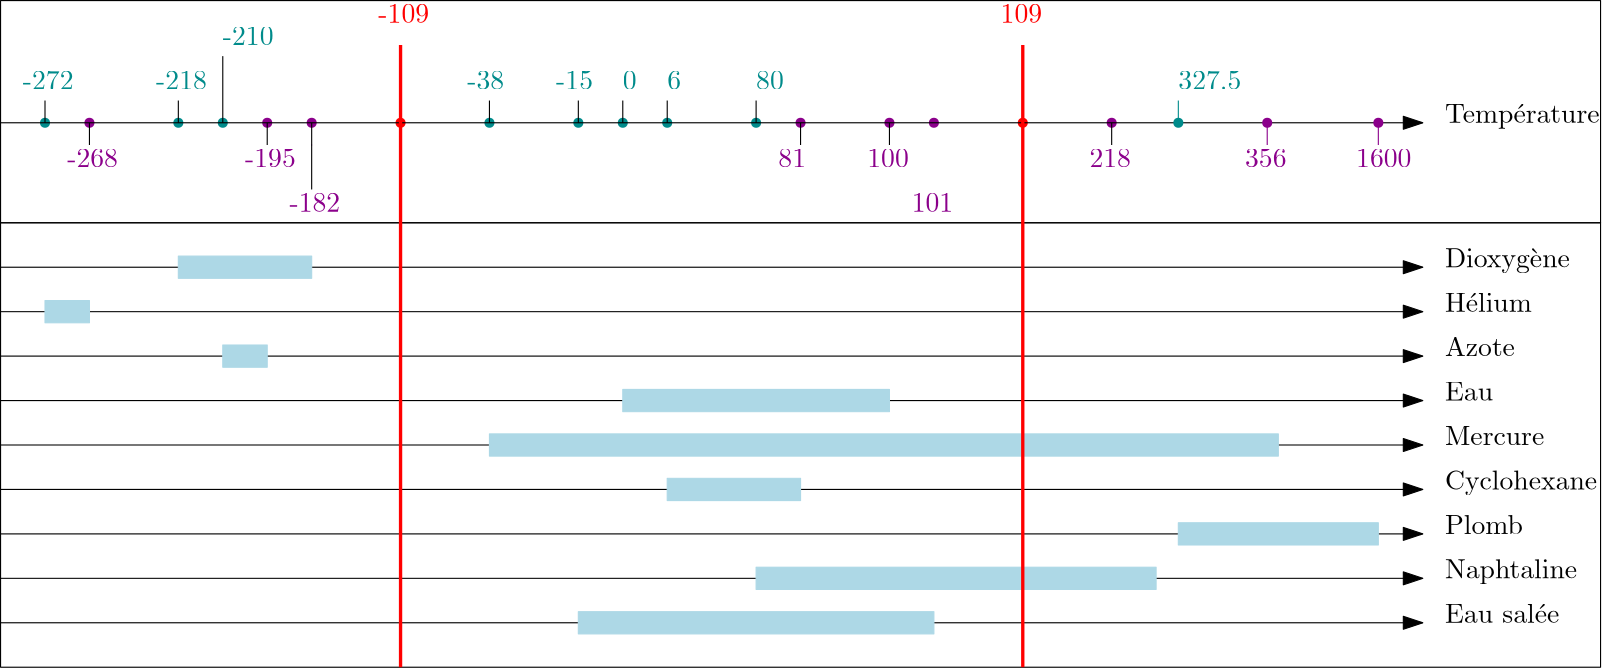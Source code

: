 <?xml version="1.0"?>
<!DOCTYPE ipe SYSTEM "ipe.dtd">
<ipe version="70005" creator="Ipe 7.1.3">
<info created="D:20140417000410" modified="D:20140417012720"/>
<ipestyle name="basic">
<symbol name="arrow/arc(spx)">
<path stroke="sym-stroke" fill="sym-stroke" pen="sym-pen">
0 0 m
-1 0.333 l
-1 -0.333 l
h
</path>
</symbol>
<symbol name="arrow/farc(spx)">
<path stroke="sym-stroke" fill="white" pen="sym-pen">
0 0 m
-1 0.333 l
-1 -0.333 l
h
</path>
</symbol>
<symbol name="mark/circle(sx)" transformations="translations">
<path fill="sym-stroke">
0.6 0 0 0.6 0 0 e
0.4 0 0 0.4 0 0 e
</path>
</symbol>
<symbol name="mark/disk(sx)" transformations="translations">
<path fill="sym-stroke">
0.6 0 0 0.6 0 0 e
</path>
</symbol>
<symbol name="mark/fdisk(sfx)" transformations="translations">
<group>
<path fill="sym-fill">
0.5 0 0 0.5 0 0 e
</path>
<path fill="sym-stroke" fillrule="eofill">
0.6 0 0 0.6 0 0 e
0.4 0 0 0.4 0 0 e
</path>
</group>
</symbol>
<symbol name="mark/box(sx)" transformations="translations">
<path fill="sym-stroke" fillrule="eofill">
-0.6 -0.6 m
0.6 -0.6 l
0.6 0.6 l
-0.6 0.6 l
h
-0.4 -0.4 m
0.4 -0.4 l
0.4 0.4 l
-0.4 0.4 l
h
</path>
</symbol>
<symbol name="mark/square(sx)" transformations="translations">
<path fill="sym-stroke">
-0.6 -0.6 m
0.6 -0.6 l
0.6 0.6 l
-0.6 0.6 l
h
</path>
</symbol>
<symbol name="mark/fsquare(sfx)" transformations="translations">
<group>
<path fill="sym-fill">
-0.5 -0.5 m
0.5 -0.5 l
0.5 0.5 l
-0.5 0.5 l
h
</path>
<path fill="sym-stroke" fillrule="eofill">
-0.6 -0.6 m
0.6 -0.6 l
0.6 0.6 l
-0.6 0.6 l
h
-0.4 -0.4 m
0.4 -0.4 l
0.4 0.4 l
-0.4 0.4 l
h
</path>
</group>
</symbol>
<symbol name="mark/cross(sx)" transformations="translations">
<group>
<path fill="sym-stroke">
-0.43 -0.57 m
0.57 0.43 l
0.43 0.57 l
-0.57 -0.43 l
h
</path>
<path fill="sym-stroke">
-0.43 0.57 m
0.57 -0.43 l
0.43 -0.57 l
-0.57 0.43 l
h
</path>
</group>
</symbol>
<symbol name="arrow/fnormal(spx)">
<path stroke="sym-stroke" fill="white" pen="sym-pen">
0 0 m
-1 0.333 l
-1 -0.333 l
h
</path>
</symbol>
<symbol name="arrow/pointed(spx)">
<path stroke="sym-stroke" fill="sym-stroke" pen="sym-pen">
0 0 m
-1 0.333 l
-0.8 0 l
-1 -0.333 l
h
</path>
</symbol>
<symbol name="arrow/fpointed(spx)">
<path stroke="sym-stroke" fill="white" pen="sym-pen">
0 0 m
-1 0.333 l
-0.8 0 l
-1 -0.333 l
h
</path>
</symbol>
<symbol name="arrow/linear(spx)">
<path stroke="sym-stroke" pen="sym-pen">
-1 0.333 m
0 0 l
-1 -0.333 l
</path>
</symbol>
<symbol name="arrow/fdouble(spx)">
<path stroke="sym-stroke" fill="white" pen="sym-pen">
0 0 m
-1 0.333 l
-1 -0.333 l
h
-1 0 m
-2 0.333 l
-2 -0.333 l
h
</path>
</symbol>
<symbol name="arrow/double(spx)">
<path stroke="sym-stroke" fill="sym-stroke" pen="sym-pen">
0 0 m
-1 0.333 l
-1 -0.333 l
h
-1 0 m
-2 0.333 l
-2 -0.333 l
h
</path>
</symbol>
<pen name="heavier" value="0.8"/>
<pen name="fat" value="1.2"/>
<pen name="ultrafat" value="2"/>
<symbolsize name="large" value="5"/>
<symbolsize name="small" value="2"/>
<symbolsize name="tiny" value="1.1"/>
<arrowsize name="large" value="10"/>
<arrowsize name="small" value="5"/>
<arrowsize name="tiny" value="3"/>
<color name="red" value="1 0 0"/>
<color name="green" value="0 1 0"/>
<color name="blue" value="0 0 1"/>
<color name="yellow" value="1 1 0"/>
<color name="orange" value="1 0.647 0"/>
<color name="gold" value="1 0.843 0"/>
<color name="purple" value="0.627 0.125 0.941"/>
<color name="gray" value="0.745"/>
<color name="brown" value="0.647 0.165 0.165"/>
<color name="navy" value="0 0 0.502"/>
<color name="pink" value="1 0.753 0.796"/>
<color name="seagreen" value="0.18 0.545 0.341"/>
<color name="turquoise" value="0.251 0.878 0.816"/>
<color name="violet" value="0.933 0.51 0.933"/>
<color name="darkblue" value="0 0 0.545"/>
<color name="darkcyan" value="0 0.545 0.545"/>
<color name="darkgray" value="0.663"/>
<color name="darkgreen" value="0 0.392 0"/>
<color name="darkmagenta" value="0.545 0 0.545"/>
<color name="darkorange" value="1 0.549 0"/>
<color name="darkred" value="0.545 0 0"/>
<color name="lightblue" value="0.678 0.847 0.902"/>
<color name="lightcyan" value="0.878 1 1"/>
<color name="lightgray" value="0.827"/>
<color name="lightgreen" value="0.565 0.933 0.565"/>
<color name="lightyellow" value="1 1 0.878"/>
<dashstyle name="dashed" value="[4] 0"/>
<dashstyle name="dotted" value="[1 3] 0"/>
<dashstyle name="dash dotted" value="[4 2 1 2] 0"/>
<dashstyle name="dash dot dotted" value="[4 2 1 2 1 2] 0"/>
<textsize name="large" value="\large"/>
<textsize name="Large" value="\Large"/>
<textsize name="LARGE" value="\LARGE"/>
<textsize name="huge" value="\huge"/>
<textsize name="Huge" value="\Huge"/>
<textsize name="small" value="\small"/>
<textsize name="footnote" value="\footnotesize"/>
<textsize name="tiny" value="\tiny"/>
<textstyle name="center" begin="\begin{center}" end="\end{center}"/>
<textstyle name="itemize" begin="\begin{itemize}" end="\end{itemize}"/>
<textstyle name="item" begin="\begin{itemize}\item{}" end="\end{itemize}"/>
<gridsize name="4 pts" value="4"/>
<gridsize name="8 pts (~3 mm)" value="8"/>
<gridsize name="16 pts (~6 mm)" value="16"/>
<gridsize name="32 pts (~12 mm)" value="32"/>
<gridsize name="10 pts (~3.5 mm)" value="10"/>
<gridsize name="20 pts (~7 mm)" value="20"/>
<gridsize name="14 pts (~5 mm)" value="14"/>
<gridsize name="28 pts (~10 mm)" value="28"/>
<gridsize name="56 pts (~20 mm)" value="56"/>
<anglesize name="90 deg" value="90"/>
<anglesize name="60 deg" value="60"/>
<anglesize name="45 deg" value="45"/>
<anglesize name="30 deg" value="30"/>
<anglesize name="22.5 deg" value="22.5"/>
<tiling name="falling" angle="-60" step="4" width="1"/>
<tiling name="rising" angle="30" step="4" width="1"/>
</ipestyle>
<page>
<layer name="alpha"/>
<view layers="alpha" active="alpha"/>
<use layer="alpha" matrix="1 0 0 1 0 -12" name="mark/disk(sx)" pos="16 640" size="normal" stroke="darkcyan"/>
<use matrix="1 0 0 1 0 -12" name="mark/disk(sx)" pos="32 640" size="normal" stroke="darkmagenta"/>
<use matrix="1 0 0 1 0 -12" name="mark/disk(sx)" pos="64 640" size="normal" stroke="darkcyan"/>
<use matrix="1 0 0 1 0 -12" name="mark/disk(sx)" pos="80 640" size="normal" stroke="darkcyan"/>
<use matrix="1 0 0 1 0 -12" name="mark/disk(sx)" pos="96 640" size="normal" stroke="darkmagenta"/>
<use matrix="1 0 0 1 0 -12" name="mark/disk(sx)" pos="112 640" size="normal" stroke="darkmagenta"/>
<use matrix="1 0 0 1 0 -12" name="mark/disk(sx)" pos="144 640" size="normal" stroke="red"/>
<use matrix="1 0 0 1 0 -12" name="mark/disk(sx)" pos="176 640" size="normal" stroke="darkcyan"/>
<use matrix="1 0 0 1 0 -12" name="mark/disk(sx)" pos="208 640" size="normal" stroke="darkcyan"/>
<use matrix="1 0 0 1 0 -12" name="mark/disk(sx)" pos="224 640" size="normal" stroke="darkcyan"/>
<use matrix="1 0 0 1 0 -12" name="mark/disk(sx)" pos="240 640" size="normal" stroke="darkcyan"/>
<use matrix="1 0 0 1 0 -12" name="mark/disk(sx)" pos="272 640" size="normal" stroke="darkcyan"/>
<use matrix="1 0 0 1 0 -12" name="mark/disk(sx)" pos="288 640" size="normal" stroke="darkmagenta"/>
<use matrix="1 0 0 1 0 -12" name="mark/disk(sx)" pos="320 640" size="normal" stroke="darkmagenta"/>
<use matrix="1 0 0 1 0 -12" name="mark/disk(sx)" pos="336 640" size="normal" stroke="darkmagenta"/>
<use matrix="1 0 0 1 0 -12" name="mark/disk(sx)" pos="368 640" size="normal" stroke="red"/>
<use matrix="1 0 0 1 0 -12" name="mark/disk(sx)" pos="400 640" size="normal" stroke="darkmagenta"/>
<text matrix="1 0 0 1 0 -16" transformations="translations" pos="8 656" stroke="darkcyan" type="label" width="18.265" height="6.42" depth="0" valign="baseline">-272</text>
<text matrix="1 0 0 1 0 -12" transformations="translations" pos="24 624" stroke="darkmagenta" type="label" width="18.265" height="6.42" depth="0" valign="baseline">-268</text>
<text matrix="1 0 0 1 0 -16" transformations="translations" pos="56 656" stroke="darkcyan" type="label" width="21.586" height="6.42" depth="0" valign="baseline">-218
</text>
<text matrix="1 0 0 1 0 -16" transformations="translations" pos="80 672" stroke="darkcyan" type="label" width="18.265" height="6.42" depth="0" valign="baseline">-210</text>
<text matrix="1 0 0 1 0 -12" transformations="translations" pos="88 624" stroke="darkmagenta" type="label" width="18.265" height="6.42" depth="0" valign="baseline">-195</text>
<text matrix="1 0 0 1 0 -12" transformations="translations" pos="104 608" stroke="darkmagenta" type="label" width="21.586" height="6.42" depth="0" valign="baseline">-182
</text>
<text matrix="1 0 0 1 0 -16" transformations="translations" pos="168 656" stroke="darkcyan" type="label" width="13.284" height="6.42" depth="0" valign="baseline">-38</text>
<text matrix="1 0 0 1 0 -16" transformations="translations" pos="200 656" stroke="darkcyan" type="label" width="13.284" height="6.42" depth="0" valign="baseline">-15</text>
<text matrix="1 0 0 1 0 -16" transformations="translations" pos="224 656" stroke="darkcyan" type="label" width="4.981" height="6.42" depth="0" valign="baseline">0</text>
<text matrix="1 0 0 1 0 -16" transformations="translations" pos="240 656" stroke="darkcyan" type="label" width="4.981" height="6.42" depth="0" valign="baseline">6</text>
<text matrix="1 0 0 1 0 -16" transformations="translations" pos="272 656" stroke="darkcyan" type="label" width="9.963" height="6.42" depth="0" valign="baseline">80</text>
<text matrix="1 0 0 1 0 -12" transformations="translations" pos="280 624" stroke="darkmagenta" type="label" width="9.963" height="6.42" depth="0" valign="baseline">81</text>
<text matrix="1 0 0 1 0 -12" transformations="translations" pos="312 624" stroke="darkmagenta" type="label" width="14.944" height="6.42" depth="0" valign="baseline">100</text>
<text matrix="1 0 0 1 0 -12" transformations="translations" pos="328 608" stroke="darkmagenta" type="label" width="14.944" height="6.42" depth="0" valign="baseline">101</text>
<text matrix="1 0 0 1 32 4" transformations="translations" pos="360 608" stroke="darkmagenta" type="label" width="14.944" height="6.42" depth="0" valign="baseline">218</text>
<text matrix="1 0 0 1 40 -16" transformations="translations" pos="384 656" stroke="darkcyan" type="label" width="22.693" height="6.42" depth="0" valign="baseline">327.5</text>
<text matrix="1 0 0 1 24 4" transformations="translations" pos="424 608" stroke="darkmagenta" type="label" width="14.944" height="6.42" depth="0" valign="baseline">356</text>
<text matrix="1 0 0 1 8 4" transformations="translations" pos="480 608" stroke="darkmagenta" type="label" width="19.925" height="6.42" depth="0" valign="baseline">1600</text>
<path matrix="1 0 0 1 0 -12" stroke="black" arrow="normal/normal">
0 640 m
512 640 l
</path>
<path matrix="1 0 0 1 0 -12" stroke="black">
16 648 m
16 640 l
</path>
<path matrix="1 0 0 1 0 -12" stroke="black">
32 640 m
32 632 l
</path>
<path matrix="1 0 0 1 0 -12" stroke="black">
64 648 m
64 640 l
</path>
<path matrix="1 0 0 1 0 -12" stroke="black">
80 664 m
80 640 l
</path>
<path matrix="1 0 0 1 0 -12" stroke="black">
96 640 m
96 632 l
</path>
<path matrix="1 0 0 1 0 -12" stroke="darkmagenta" cap="1">
112 632 m
112 632 l
</path>
<path matrix="1 0 0 1 0 -12" stroke="black">
112 640 m
112 616 l
</path>
<use matrix="1 0 0 1 0 -12" name="mark/disk(sx)" pos="424 640" size="normal" stroke="darkcyan"/>
<use matrix="1 0 0 1 0 -12" name="mark/disk(sx)" pos="456 640" size="normal" stroke="darkmagenta"/>
<use matrix="1 0 0 1 0 -12" name="mark/disk(sx)" pos="496 640" size="normal" stroke="darkmagenta"/>
<path matrix="1 0 0 1 0 -12" stroke="black">
176 648 m
176 640 l
</path>
<path matrix="1 0 0 1 0 -12" stroke="black">
208 648 m
208 640 l
</path>
<path matrix="1 0 0 1 0 -12" stroke="black">
224 648 m
224 640 l
</path>
<path matrix="1 0 0 1 0 -12" stroke="black">
240 648 m
240 640 l
</path>
<path matrix="1 0 0 1 0 -12" stroke="black">
272 648 m
272 640 l
</path>
<path matrix="1 0 0 1 0 -12" stroke="black">
288 640 m
288 632 l
</path>
<path matrix="1 0 0 1 0 -12" stroke="black">
320 640 m
320 632 l
</path>
<path matrix="1 0 0 1 0 -12" stroke="black">
400 640 m
400 632 l
</path>
<path matrix="1 0 0 1 0 -12" stroke="darkcyan">
424 648 m
424 640 l
</path>
<path matrix="1 0 0 1 0 -12" stroke="darkmagenta">
456 640 m
456 632 l
</path>
<path matrix="1 0 0 1 0 -12" stroke="darkmagenta">
496 640 m
496 632 l
</path>
<path stroke="black" arrow="normal/normal">
0 576 m
512 576 l
</path>
<path stroke="black" arrow="normal/normal">
0 560 m
512 560 l
</path>
<path stroke="black" arrow="normal/normal">
0 544 m
512 544 l
</path>
<path stroke="black" arrow="normal/normal">
0 528 m
512 528 l
</path>
<path stroke="black" arrow="normal/normal">
0 512 m
512 512 l
</path>
<path stroke="black" arrow="normal/normal">
0 496 m
512 496 l
</path>
<path stroke="black" arrow="normal/normal">
0 480 m
512 480 l
</path>
<path stroke="black" arrow="normal/normal">
0 464 m
512 464 l
</path>
<path stroke="black" arrow="normal/normal">
0 448 m
512 448 l
</path>
<text matrix="1 0 0 1 0 -12" transformations="translations" pos="520 640" stroke="black" type="label" width="55.68" height="6.926" depth="1.93" valign="baseline">Temp\&apos;{e}rature</text>
<text transformations="translations" pos="520 576" stroke="black" type="label" width="40.543" height="6.815" depth="1.93" valign="baseline">Dioxygène</text>
<text transformations="translations" pos="520 560" stroke="black" type="label" width="31.272" height="6.918" depth="0" valign="baseline">H\&apos;{e}lium</text>
<text transformations="translations" pos="520 544" stroke="black" type="label" width="25.183" height="6.808" depth="0" valign="baseline">Azote</text>
<text transformations="translations" pos="520 528" stroke="black" type="label" width="17.296" height="6.808" depth="0" valign="baseline">Eau</text>
<text transformations="translations" pos="520 512" stroke="black" type="label" width="35.755" height="6.808" depth="0" valign="baseline">Mercure</text>
<text transformations="translations" pos="520 496" stroke="black" type="label" width="54.795" height="6.926" depth="1.93" valign="baseline">Cyclohexane</text>
<text transformations="translations" pos="520 480" stroke="black" type="label" width="28.089" height="6.918" depth="0" valign="baseline">Plomb</text>
<text transformations="translations" pos="520 464" stroke="black" type="label" width="47.599" height="6.926" depth="1.93" valign="baseline">Naphtaline</text>
<text transformations="translations" pos="520 448" stroke="black" type="label" width="41.151" height="6.918" depth="0" valign="baseline">Eau sal\&apos;{e}e</text>
<path stroke="lightblue" fill="lightblue">
16 564 m
16 556 l
32 556 l
32 564 l
h
</path>
<path stroke="lightblue" fill="lightblue">
64 580 m
64 572 l
112 572 l
112 580 l
h
</path>
<path stroke="lightblue" fill="lightblue">
80 548 m
80 540 l
96 540 l
96 548 l
h
</path>
<path stroke="lightblue" fill="lightblue">
224 532 m
224 524 l
320 524 l
320 532 l
h
</path>
<path stroke="lightblue" fill="lightblue">
176 516 m
176 508 l
460 508 l
460 516 l
h
</path>
<path stroke="lightblue" fill="lightblue">
424 484 m
424 476 l
496 476 l
496 484 l
h
</path>
<path stroke="lightblue" fill="lightblue">
272 468 m
272 460 l
416 460 l
416 468 l
h
</path>
<path stroke="lightblue" fill="lightblue">
208 452 m
208 444 l
336 444 l
336 452 l
h
</path>
<path stroke="lightblue" fill="lightblue">
240 500 m
240 492 l
288 492 l
288 500 l
h
</path>
<path stroke="black">
0 672 m
0 592 l
576 592 l
576 672 l
h
</path>
<path stroke="black">
0 592 m
0 432 l
576 432 l
576 592 l
h
</path>
<text transformations="translations" pos="136 664" stroke="red" type="label" width="18.265" height="6.42" depth="0" valign="baseline">-109</text>
<path stroke="red" pen="fat">
144 656 m
144 432 l
</path>
<path stroke="red" pen="fat">
368 656 m
368 432 l
</path>
<text matrix="1 0 0 1 4 0" transformations="translations" pos="356 664" stroke="red" type="label" width="14.944" height="6.42" depth="0" valign="baseline">109</text>
</page>
</ipe>

